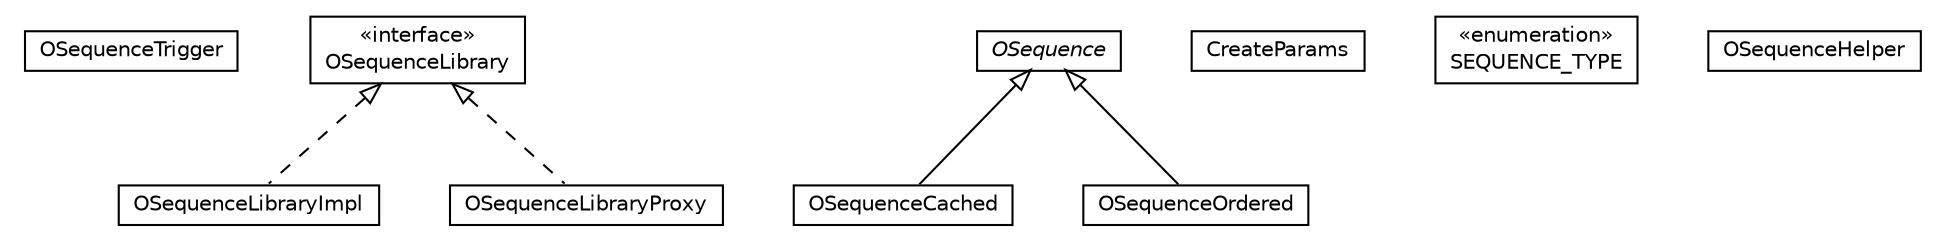 #!/usr/local/bin/dot
#
# Class diagram 
# Generated by UMLGraph version R5_6-24-gf6e263 (http://www.umlgraph.org/)
#

digraph G {
	edge [fontname="Helvetica",fontsize=10,labelfontname="Helvetica",labelfontsize=10];
	node [fontname="Helvetica",fontsize=10,shape=plaintext];
	nodesep=0.25;
	ranksep=0.5;
	// com.orientechnologies.orient.core.metadata.sequence.OSequenceTrigger
	c89753 [label=<<table title="com.orientechnologies.orient.core.metadata.sequence.OSequenceTrigger" border="0" cellborder="1" cellspacing="0" cellpadding="2" port="p" href="./OSequenceTrigger.html">
		<tr><td><table border="0" cellspacing="0" cellpadding="1">
<tr><td align="center" balign="center"> OSequenceTrigger </td></tr>
		</table></td></tr>
		</table>>, URL="./OSequenceTrigger.html", fontname="Helvetica", fontcolor="black", fontsize=10.0];
	// com.orientechnologies.orient.core.metadata.sequence.OSequenceLibraryImpl
	c89754 [label=<<table title="com.orientechnologies.orient.core.metadata.sequence.OSequenceLibraryImpl" border="0" cellborder="1" cellspacing="0" cellpadding="2" port="p" href="./OSequenceLibraryImpl.html">
		<tr><td><table border="0" cellspacing="0" cellpadding="1">
<tr><td align="center" balign="center"> OSequenceLibraryImpl </td></tr>
		</table></td></tr>
		</table>>, URL="./OSequenceLibraryImpl.html", fontname="Helvetica", fontcolor="black", fontsize=10.0];
	// com.orientechnologies.orient.core.metadata.sequence.OSequenceCached
	c89755 [label=<<table title="com.orientechnologies.orient.core.metadata.sequence.OSequenceCached" border="0" cellborder="1" cellspacing="0" cellpadding="2" port="p" href="./OSequenceCached.html">
		<tr><td><table border="0" cellspacing="0" cellpadding="1">
<tr><td align="center" balign="center"> OSequenceCached </td></tr>
		</table></td></tr>
		</table>>, URL="./OSequenceCached.html", fontname="Helvetica", fontcolor="black", fontsize=10.0];
	// com.orientechnologies.orient.core.metadata.sequence.OSequenceOrdered
	c89756 [label=<<table title="com.orientechnologies.orient.core.metadata.sequence.OSequenceOrdered" border="0" cellborder="1" cellspacing="0" cellpadding="2" port="p" href="./OSequenceOrdered.html">
		<tr><td><table border="0" cellspacing="0" cellpadding="1">
<tr><td align="center" balign="center"> OSequenceOrdered </td></tr>
		</table></td></tr>
		</table>>, URL="./OSequenceOrdered.html", fontname="Helvetica", fontcolor="black", fontsize=10.0];
	// com.orientechnologies.orient.core.metadata.sequence.OSequenceLibraryProxy
	c89757 [label=<<table title="com.orientechnologies.orient.core.metadata.sequence.OSequenceLibraryProxy" border="0" cellborder="1" cellspacing="0" cellpadding="2" port="p" href="./OSequenceLibraryProxy.html">
		<tr><td><table border="0" cellspacing="0" cellpadding="1">
<tr><td align="center" balign="center"> OSequenceLibraryProxy </td></tr>
		</table></td></tr>
		</table>>, URL="./OSequenceLibraryProxy.html", fontname="Helvetica", fontcolor="black", fontsize=10.0];
	// com.orientechnologies.orient.core.metadata.sequence.OSequenceLibrary
	c89758 [label=<<table title="com.orientechnologies.orient.core.metadata.sequence.OSequenceLibrary" border="0" cellborder="1" cellspacing="0" cellpadding="2" port="p" href="./OSequenceLibrary.html">
		<tr><td><table border="0" cellspacing="0" cellpadding="1">
<tr><td align="center" balign="center"> &#171;interface&#187; </td></tr>
<tr><td align="center" balign="center"> OSequenceLibrary </td></tr>
		</table></td></tr>
		</table>>, URL="./OSequenceLibrary.html", fontname="Helvetica", fontcolor="black", fontsize=10.0];
	// com.orientechnologies.orient.core.metadata.sequence.OSequence
	c89759 [label=<<table title="com.orientechnologies.orient.core.metadata.sequence.OSequence" border="0" cellborder="1" cellspacing="0" cellpadding="2" port="p" href="./OSequence.html">
		<tr><td><table border="0" cellspacing="0" cellpadding="1">
<tr><td align="center" balign="center"><font face="Helvetica-Oblique"> OSequence </font></td></tr>
		</table></td></tr>
		</table>>, URL="./OSequence.html", fontname="Helvetica", fontcolor="black", fontsize=10.0];
	// com.orientechnologies.orient.core.metadata.sequence.OSequence.CreateParams
	c89760 [label=<<table title="com.orientechnologies.orient.core.metadata.sequence.OSequence.CreateParams" border="0" cellborder="1" cellspacing="0" cellpadding="2" port="p" href="./OSequence.CreateParams.html">
		<tr><td><table border="0" cellspacing="0" cellpadding="1">
<tr><td align="center" balign="center"> CreateParams </td></tr>
		</table></td></tr>
		</table>>, URL="./OSequence.CreateParams.html", fontname="Helvetica", fontcolor="black", fontsize=10.0];
	// com.orientechnologies.orient.core.metadata.sequence.OSequence.SEQUENCE_TYPE
	c89761 [label=<<table title="com.orientechnologies.orient.core.metadata.sequence.OSequence.SEQUENCE_TYPE" border="0" cellborder="1" cellspacing="0" cellpadding="2" port="p" href="./OSequence.SEQUENCE_TYPE.html">
		<tr><td><table border="0" cellspacing="0" cellpadding="1">
<tr><td align="center" balign="center"> &#171;enumeration&#187; </td></tr>
<tr><td align="center" balign="center"> SEQUENCE_TYPE </td></tr>
		</table></td></tr>
		</table>>, URL="./OSequence.SEQUENCE_TYPE.html", fontname="Helvetica", fontcolor="black", fontsize=10.0];
	// com.orientechnologies.orient.core.metadata.sequence.OSequenceHelper
	c89762 [label=<<table title="com.orientechnologies.orient.core.metadata.sequence.OSequenceHelper" border="0" cellborder="1" cellspacing="0" cellpadding="2" port="p" href="./OSequenceHelper.html">
		<tr><td><table border="0" cellspacing="0" cellpadding="1">
<tr><td align="center" balign="center"> OSequenceHelper </td></tr>
		</table></td></tr>
		</table>>, URL="./OSequenceHelper.html", fontname="Helvetica", fontcolor="black", fontsize=10.0];
	//com.orientechnologies.orient.core.metadata.sequence.OSequenceLibraryImpl implements com.orientechnologies.orient.core.metadata.sequence.OSequenceLibrary
	c89758:p -> c89754:p [dir=back,arrowtail=empty,style=dashed];
	//com.orientechnologies.orient.core.metadata.sequence.OSequenceCached extends com.orientechnologies.orient.core.metadata.sequence.OSequence
	c89759:p -> c89755:p [dir=back,arrowtail=empty];
	//com.orientechnologies.orient.core.metadata.sequence.OSequenceOrdered extends com.orientechnologies.orient.core.metadata.sequence.OSequence
	c89759:p -> c89756:p [dir=back,arrowtail=empty];
	//com.orientechnologies.orient.core.metadata.sequence.OSequenceLibraryProxy implements com.orientechnologies.orient.core.metadata.sequence.OSequenceLibrary
	c89758:p -> c89757:p [dir=back,arrowtail=empty,style=dashed];
}


